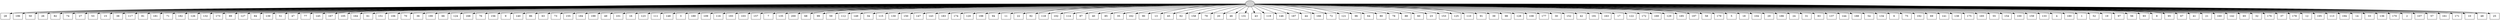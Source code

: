 digraph G {
0[style=filled, fillcolor=grey82, label=""];
1[shape=box,style=filled, fillcolor=white,label="28\n"];
2[shape=box,style=filled, fillcolor=white,label="196\n"];
3[shape=box,style=filled, fillcolor=white,label="50\n"];
4[shape=box,style=filled, fillcolor=white,label="26\n"];
5[shape=box,style=filled, fillcolor=white,label="82\n"];
6[shape=box,style=filled, fillcolor=white,label="74\n"];
7[shape=box,style=filled, fillcolor=white,label="27\n"];
8[shape=box,style=filled, fillcolor=white,label="53\n"];
9[shape=box,style=filled, fillcolor=white,label="15\n"];
10[shape=box,style=filled, fillcolor=white,label="38\n"];
11[shape=box,style=filled, fillcolor=white,label="117\n"];
12[shape=box,style=filled, fillcolor=white,label="81\n"];
13[shape=box,style=filled, fillcolor=white,label="181\n"];
14[shape=box,style=filled, fillcolor=white,label="71\n"];
15[shape=box,style=filled, fillcolor=white,label="182\n"];
16[shape=box,style=filled, fillcolor=white,label="126\n"];
17[shape=box,style=filled, fillcolor=white,label="132\n"];
18[shape=box,style=filled, fillcolor=white,label="173\n"];
19[shape=box,style=filled, fillcolor=white,label="89\n"];
20[shape=box,style=filled, fillcolor=white,label="127\n"];
21[shape=box,style=filled, fillcolor=white,label="84\n"];
22[shape=box,style=filled, fillcolor=white,label="139\n"];
23[shape=box,style=filled, fillcolor=white,label="51\n"];
24[shape=box,style=filled, fillcolor=white,label="47\n"];
25[shape=box,style=filled, fillcolor=white,label="77\n"];
26[shape=box,style=filled, fillcolor=white,label="145\n"];
27[shape=box,style=filled, fillcolor=white,label="167\n"];
28[shape=box,style=filled, fillcolor=white,label="105\n"];
29[shape=box,style=filled, fillcolor=white,label="164\n"];
30[shape=box,style=filled, fillcolor=white,label="61\n"];
31[shape=box,style=filled, fillcolor=white,label="151\n"];
32[shape=box,style=filled, fillcolor=white,label="106\n"];
33[shape=box,style=filled, fillcolor=white,label="70\n"];
34[shape=box,style=filled, fillcolor=white,label="36\n"];
35[shape=box,style=filled, fillcolor=white,label="190\n"];
36[shape=box,style=filled, fillcolor=white,label="66\n"];
37[shape=box,style=filled, fillcolor=white,label="124\n"];
38[shape=box,style=filled, fillcolor=white,label="168\n"];
39[shape=box,style=filled, fillcolor=white,label="76\n"];
40[shape=box,style=filled, fillcolor=white,label="156\n"];
41[shape=box,style=filled, fillcolor=white,label="9\n"];
42[shape=box,style=filled, fillcolor=white,label="140\n"];
43[shape=box,style=filled, fillcolor=white,label="86\n"];
44[shape=box,style=filled, fillcolor=white,label="63\n"];
45[shape=box,style=filled, fillcolor=white,label="73\n"];
46[shape=box,style=filled, fillcolor=white,label="155\n"];
47[shape=box,style=filled, fillcolor=white,label="184\n"];
48[shape=box,style=filled, fillcolor=white,label="199\n"];
49[shape=box,style=filled, fillcolor=white,label="49\n"];
50[shape=box,style=filled, fillcolor=white,label="101\n"];
51[shape=box,style=filled, fillcolor=white,label="16\n"];
52[shape=box,style=filled, fillcolor=white,label="123\n"];
53[shape=box,style=filled, fillcolor=white,label="111\n"];
54[shape=box,style=filled, fillcolor=white,label="148\n"];
55[shape=box,style=filled, fillcolor=white,label="3\n"];
56[shape=box,style=filled, fillcolor=white,label="189\n"];
57[shape=box,style=filled, fillcolor=white,label="109\n"];
58[shape=box,style=filled, fillcolor=white,label="116\n"];
59[shape=box,style=filled, fillcolor=white,label="193\n"];
60[shape=box,style=filled, fillcolor=white,label="103\n"];
61[shape=box,style=filled, fillcolor=white,label="157\n"];
62[shape=box,style=filled, fillcolor=white,label="7\n"];
63[shape=box,style=filled, fillcolor=white,label="135\n"];
64[shape=box,style=filled, fillcolor=white,label="200\n"];
65[shape=box,style=filled, fillcolor=white,label="68\n"];
66[shape=box,style=filled, fillcolor=white,label="99\n"];
67[shape=box,style=filled, fillcolor=white,label="59\n"];
68[shape=box,style=filled, fillcolor=white,label="112\n"];
69[shape=box,style=filled, fillcolor=white,label="149\n"];
70[shape=box,style=filled, fillcolor=white,label="34\n"];
71[shape=box,style=filled, fillcolor=white,label="115\n"];
72[shape=box,style=filled, fillcolor=white,label="130\n"];
73[shape=box,style=filled, fillcolor=white,label="150\n"];
74[shape=box,style=filled, fillcolor=white,label="147\n"];
75[shape=box,style=filled, fillcolor=white,label="143\n"];
76[shape=box,style=filled, fillcolor=white,label="183\n"];
77[shape=box,style=filled, fillcolor=white,label="174\n"];
78[shape=box,style=filled, fillcolor=white,label="120\n"];
79[shape=box,style=filled, fillcolor=white,label="198\n"];
80[shape=box,style=filled, fillcolor=white,label="94\n"];
81[shape=box,style=filled, fillcolor=white,label="11\n"];
82[shape=box,style=filled, fillcolor=white,label="22\n"];
83[shape=box,style=filled, fillcolor=white,label="92\n"];
84[shape=box,style=filled, fillcolor=white,label="118\n"];
85[shape=box,style=filled, fillcolor=white,label="102\n"];
86[shape=box,style=filled, fillcolor=white,label="114\n"];
87[shape=box,style=filled, fillcolor=white,label="87\n"];
88[shape=box,style=filled, fillcolor=white,label="40\n"];
89[shape=box,style=filled, fillcolor=white,label="85\n"];
90[shape=box,style=filled, fillcolor=white,label="35\n"];
91[shape=box,style=filled, fillcolor=white,label="162\n"];
92[shape=box,style=filled, fillcolor=white,label="90\n"];
93[shape=box,style=filled, fillcolor=white,label="13\n"];
94[shape=box,style=filled, fillcolor=white,label="45\n"];
95[shape=box,style=filled, fillcolor=white,label="62\n"];
96[shape=box,style=filled, fillcolor=white,label="158\n"];
97[shape=box,style=filled, fillcolor=white,label="79\n"];
98[shape=box,style=filled, fillcolor=white,label="20\n"];
99[shape=box,style=filled, fillcolor=white,label="46\n"];
100[shape=box,style=filled, fillcolor=white,label="131\n"];
101[shape=box,style=filled, fillcolor=white,label="43\n"];
102[shape=box,style=filled, fillcolor=white,label="119\n"];
103[shape=box,style=filled, fillcolor=white,label="146\n"];
104[shape=box,style=filled, fillcolor=white,label="187\n"];
105[shape=box,style=filled, fillcolor=white,label="44\n"];
106[shape=box,style=filled, fillcolor=white,label="166\n"];
107[shape=box,style=filled, fillcolor=white,label="72\n"];
108[shape=box,style=filled, fillcolor=white,label="121\n"];
109[shape=box,style=filled, fillcolor=white,label="96\n"];
110[shape=box,style=filled, fillcolor=white,label="64\n"];
111[shape=box,style=filled, fillcolor=white,label="80\n"];
112[shape=box,style=filled, fillcolor=white,label="78\n"];
113[shape=box,style=filled, fillcolor=white,label="88\n"];
114[shape=box,style=filled, fillcolor=white,label="60\n"];
115[shape=box,style=filled, fillcolor=white,label="23\n"];
116[shape=box,style=filled, fillcolor=white,label="153\n"];
117[shape=box,style=filled, fillcolor=white,label="125\n"];
118[shape=box,style=filled, fillcolor=white,label="110\n"];
119[shape=box,style=filled, fillcolor=white,label="91\n"];
120[shape=box,style=filled, fillcolor=white,label="39\n"];
121[shape=box,style=filled, fillcolor=white,label="98\n"];
122[shape=box,style=filled, fillcolor=white,label="128\n"];
123[shape=box,style=filled, fillcolor=white,label="108\n"];
124[shape=box,style=filled, fillcolor=white,label="177\n"];
125[shape=box,style=filled, fillcolor=white,label="30\n"];
126[shape=box,style=filled, fillcolor=white,label="152\n"];
127[shape=box,style=filled, fillcolor=white,label="42\n"];
128[shape=box,style=filled, fillcolor=white,label="191\n"];
129[shape=box,style=filled, fillcolor=white,label="163\n"];
130[shape=box,style=filled, fillcolor=white,label="17\n"];
131[shape=box,style=filled, fillcolor=white,label="122\n"];
132[shape=box,style=filled, fillcolor=white,label="172\n"];
133[shape=box,style=filled, fillcolor=white,label="169\n"];
134[shape=box,style=filled, fillcolor=white,label="129\n"];
135[shape=box,style=filled, fillcolor=white,label="185\n"];
136[shape=box,style=filled, fillcolor=white,label="197\n"];
137[shape=box,style=filled, fillcolor=white,label="58\n"];
138[shape=box,style=filled, fillcolor=white,label="179\n"];
139[shape=box,style=filled, fillcolor=white,label="5\n"];
140[shape=box,style=filled, fillcolor=white,label="18\n"];
141[shape=box,style=filled, fillcolor=white,label="104\n"];
142[shape=box,style=filled, fillcolor=white,label="29\n"];
143[shape=box,style=filled, fillcolor=white,label="186\n"];
144[shape=box,style=filled, fillcolor=white,label="24\n"];
145[shape=box,style=filled, fillcolor=white,label="31\n"];
146[shape=box,style=filled, fillcolor=white,label="83\n"];
147[shape=box,style=filled, fillcolor=white,label="137\n"];
148[shape=box,style=filled, fillcolor=white,label="144\n"];
149[shape=box,style=filled, fillcolor=white,label="188\n"];
150[shape=box,style=filled, fillcolor=white,label="54\n"];
151[shape=box,style=filled, fillcolor=white,label="134\n"];
152[shape=box,style=filled, fillcolor=white,label="6\n"];
153[shape=box,style=filled, fillcolor=white,label="75\n"];
154[shape=box,style=filled, fillcolor=white,label="192\n"];
155[shape=box,style=filled, fillcolor=white,label="69\n"];
156[shape=box,style=filled, fillcolor=white,label="141\n"];
157[shape=box,style=filled, fillcolor=white,label="138\n"];
158[shape=box,style=filled, fillcolor=white,label="175\n"];
159[shape=box,style=filled, fillcolor=white,label="165\n"];
160[shape=box,style=filled, fillcolor=white,label="55\n"];
161[shape=box,style=filled, fillcolor=white,label="154\n"];
162[shape=box,style=filled, fillcolor=white,label="100\n"];
163[shape=box,style=filled, fillcolor=white,label="159\n"];
164[shape=box,style=filled, fillcolor=white,label="133\n"];
165[shape=box,style=filled, fillcolor=white,label="4\n"];
166[shape=box,style=filled, fillcolor=white,label="180\n"];
167[shape=box,style=filled, fillcolor=white,label="1\n"];
168[shape=box,style=filled, fillcolor=white,label="52\n"];
169[shape=box,style=filled, fillcolor=white,label="19\n"];
170[shape=box,style=filled, fillcolor=white,label="97\n"];
171[shape=box,style=filled, fillcolor=white,label="56\n"];
172[shape=box,style=filled, fillcolor=white,label="93\n"];
173[shape=box,style=filled, fillcolor=white,label="8\n"];
174[shape=box,style=filled, fillcolor=white,label="95\n"];
175[shape=box,style=filled, fillcolor=white,label="67\n"];
176[shape=box,style=filled, fillcolor=white,label="41\n"];
177[shape=box,style=filled, fillcolor=white,label="21\n"];
178[shape=box,style=filled, fillcolor=white,label="160\n"];
179[shape=box,style=filled, fillcolor=white,label="142\n"];
180[shape=box,style=filled, fillcolor=white,label="65\n"];
181[shape=box,style=filled, fillcolor=white,label="32\n"];
182[shape=box,style=filled, fillcolor=white,label="176\n"];
183[shape=box,style=filled, fillcolor=white,label="37\n"];
184[shape=box,style=filled, fillcolor=white,label="178\n"];
185[shape=box,style=filled, fillcolor=white,label="12\n"];
186[shape=box,style=filled, fillcolor=white,label="195\n"];
187[shape=box,style=filled, fillcolor=white,label="113\n"];
188[shape=box,style=filled, fillcolor=white,label="194\n"];
189[shape=box,style=filled, fillcolor=white,label="14\n"];
190[shape=box,style=filled, fillcolor=white,label="33\n"];
191[shape=box,style=filled, fillcolor=white,label="136\n"];
192[shape=box,style=filled, fillcolor=white,label="170\n"];
193[shape=box,style=filled, fillcolor=white,label="2\n"];
194[shape=box,style=filled, fillcolor=white,label="107\n"];
195[shape=box,style=filled, fillcolor=white,label="57\n"];
196[shape=box,style=filled, fillcolor=white,label="161\n"];
197[shape=box,style=filled, fillcolor=white,label="171\n"];
198[shape=box,style=filled, fillcolor=white,label="10\n"];
199[shape=box,style=filled, fillcolor=white,label="48\n"];
200[shape=box,style=filled, fillcolor=white,label="25\n"];
0->1 ;
0->2 ;
0->3 ;
0->4 ;
0->5 ;
0->6 ;
0->7 ;
0->8 ;
0->9 ;
0->10 ;
0->11 ;
0->12 ;
0->13 ;
0->14 ;
0->15 ;
0->16 ;
0->17 ;
0->18 ;
0->19 ;
0->20 ;
0->21 ;
0->22 ;
0->23 ;
0->24 ;
0->25 ;
0->26 ;
0->27 ;
0->28 ;
0->29 ;
0->30 ;
0->31 ;
0->32 ;
0->33 ;
0->34 ;
0->35 ;
0->36 ;
0->37 ;
0->38 ;
0->39 ;
0->40 ;
0->41 ;
0->42 ;
0->43 ;
0->44 ;
0->45 ;
0->46 ;
0->47 ;
0->48 ;
0->49 ;
0->50 ;
0->51 ;
0->52 ;
0->53 ;
0->54 ;
0->55 ;
0->56 ;
0->57 ;
0->58 ;
0->59 ;
0->60 ;
0->61 ;
0->62 ;
0->63 ;
0->64 ;
0->65 ;
0->66 ;
0->67 ;
0->68 ;
0->69 ;
0->70 ;
0->71 ;
0->72 ;
0->73 ;
0->74 ;
0->75 ;
0->76 ;
0->77 ;
0->78 ;
0->79 ;
0->80 ;
0->81 ;
0->82 ;
0->83 ;
0->84 ;
0->85 ;
0->86 ;
0->87 ;
0->88 ;
0->89 ;
0->90 ;
0->91 ;
0->92 ;
0->93 ;
0->94 ;
0->95 ;
0->96 ;
0->97 ;
0->98 ;
0->99 ;
0->100 ;
0->101 ;
0->102 ;
0->103 ;
0->104 ;
0->105 ;
0->106 ;
0->107 ;
0->108 ;
0->109 ;
0->110 ;
0->111 ;
0->112 ;
0->113 ;
0->114 ;
0->115 ;
0->116 ;
0->117 ;
0->118 ;
0->119 ;
0->120 ;
0->121 ;
0->122 ;
0->123 ;
0->124 ;
0->125 ;
0->126 ;
0->127 ;
0->128 ;
0->129 ;
0->130 ;
0->131 ;
0->132 ;
0->133 ;
0->134 ;
0->135 ;
0->136 ;
0->137 ;
0->138 ;
0->139 ;
0->140 ;
0->141 ;
0->142 ;
0->143 ;
0->144 ;
0->145 ;
0->146 ;
0->147 ;
0->148 ;
0->149 ;
0->150 ;
0->151 ;
0->152 ;
0->153 ;
0->154 ;
0->155 ;
0->156 ;
0->157 ;
0->158 ;
0->159 ;
0->160 ;
0->161 ;
0->162 ;
0->163 ;
0->164 ;
0->165 ;
0->166 ;
0->167 ;
0->168 ;
0->169 ;
0->170 ;
0->171 ;
0->172 ;
0->173 ;
0->174 ;
0->175 ;
0->176 ;
0->177 ;
0->178 ;
0->179 ;
0->180 ;
0->181 ;
0->182 ;
0->183 ;
0->184 ;
0->185 ;
0->186 ;
0->187 ;
0->188 ;
0->189 ;
0->190 ;
0->191 ;
0->192 ;
0->193 ;
0->194 ;
0->195 ;
0->196 ;
0->197 ;
0->198 ;
0->199 ;
0->200 ;
}
